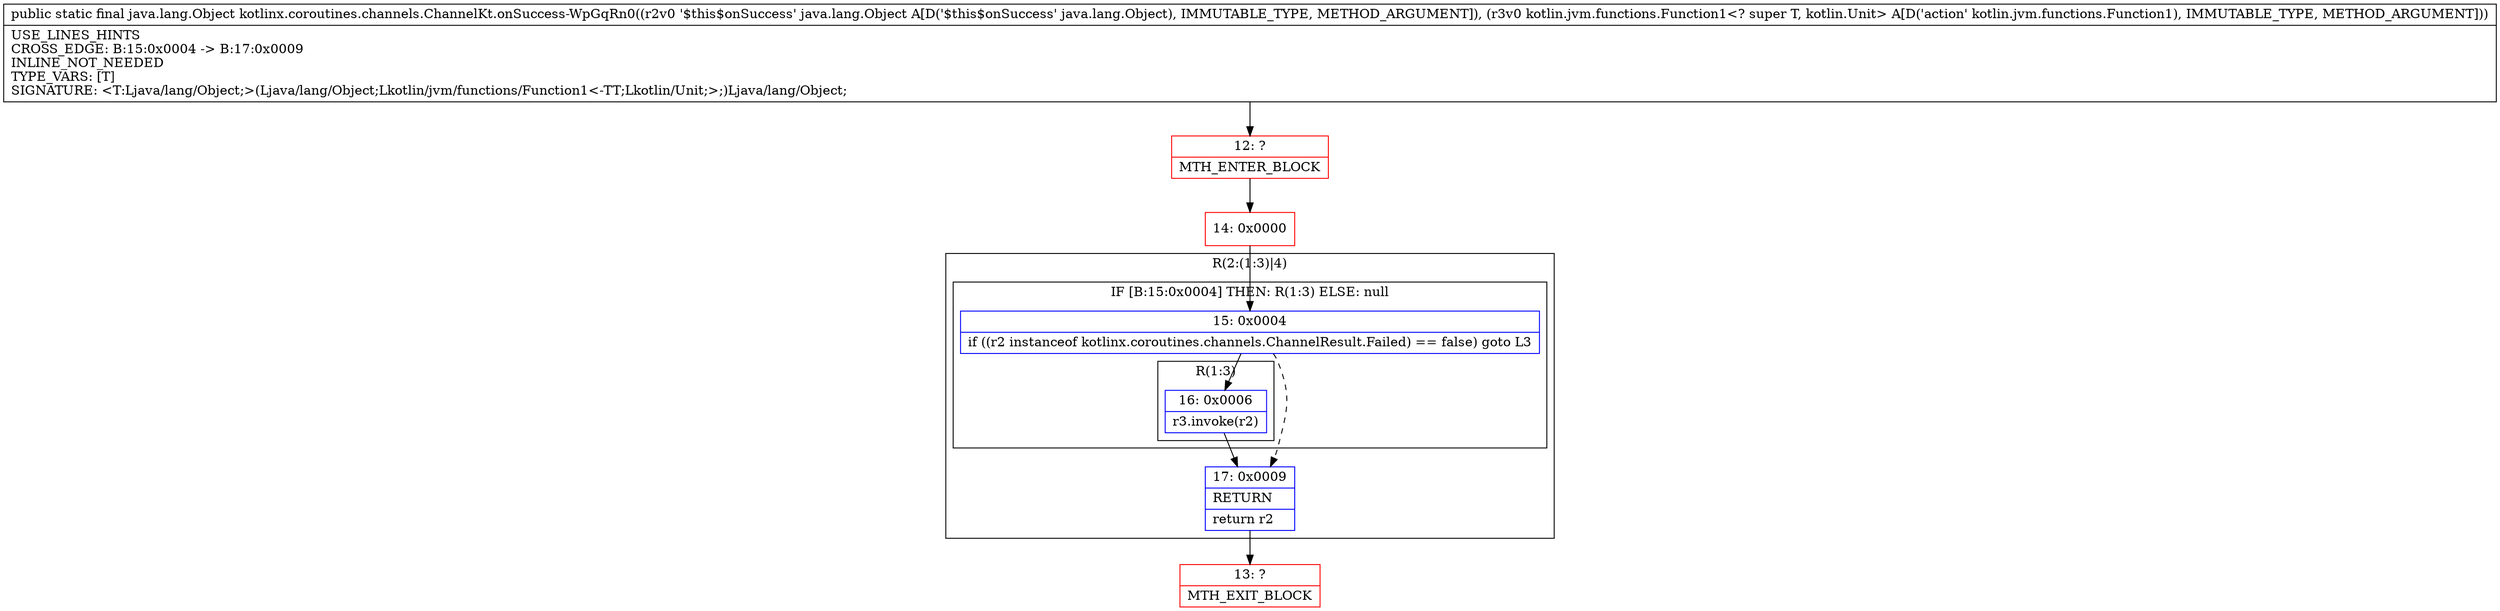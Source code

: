 digraph "CFG forkotlinx.coroutines.channels.ChannelKt.onSuccess\-WpGqRn0(Ljava\/lang\/Object;Lkotlin\/jvm\/functions\/Function1;)Ljava\/lang\/Object;" {
subgraph cluster_Region_1009711178 {
label = "R(2:(1:3)|4)";
node [shape=record,color=blue];
subgraph cluster_IfRegion_712412379 {
label = "IF [B:15:0x0004] THEN: R(1:3) ELSE: null";
node [shape=record,color=blue];
Node_15 [shape=record,label="{15\:\ 0x0004|if ((r2 instanceof kotlinx.coroutines.channels.ChannelResult.Failed) == false) goto L3\l}"];
subgraph cluster_Region_233331715 {
label = "R(1:3)";
node [shape=record,color=blue];
Node_16 [shape=record,label="{16\:\ 0x0006|r3.invoke(r2)\l}"];
}
}
Node_17 [shape=record,label="{17\:\ 0x0009|RETURN\l|return r2\l}"];
}
Node_12 [shape=record,color=red,label="{12\:\ ?|MTH_ENTER_BLOCK\l}"];
Node_14 [shape=record,color=red,label="{14\:\ 0x0000}"];
Node_13 [shape=record,color=red,label="{13\:\ ?|MTH_EXIT_BLOCK\l}"];
MethodNode[shape=record,label="{public static final java.lang.Object kotlinx.coroutines.channels.ChannelKt.onSuccess\-WpGqRn0((r2v0 '$this$onSuccess' java.lang.Object A[D('$this$onSuccess' java.lang.Object), IMMUTABLE_TYPE, METHOD_ARGUMENT]), (r3v0 kotlin.jvm.functions.Function1\<? super T, kotlin.Unit\> A[D('action' kotlin.jvm.functions.Function1), IMMUTABLE_TYPE, METHOD_ARGUMENT]))  | USE_LINES_HINTS\lCROSS_EDGE: B:15:0x0004 \-\> B:17:0x0009\lINLINE_NOT_NEEDED\lTYPE_VARS: [T]\lSIGNATURE: \<T:Ljava\/lang\/Object;\>(Ljava\/lang\/Object;Lkotlin\/jvm\/functions\/Function1\<\-TT;Lkotlin\/Unit;\>;)Ljava\/lang\/Object;\l}"];
MethodNode -> Node_12;Node_15 -> Node_16;
Node_15 -> Node_17[style=dashed];
Node_16 -> Node_17;
Node_17 -> Node_13;
Node_12 -> Node_14;
Node_14 -> Node_15;
}

